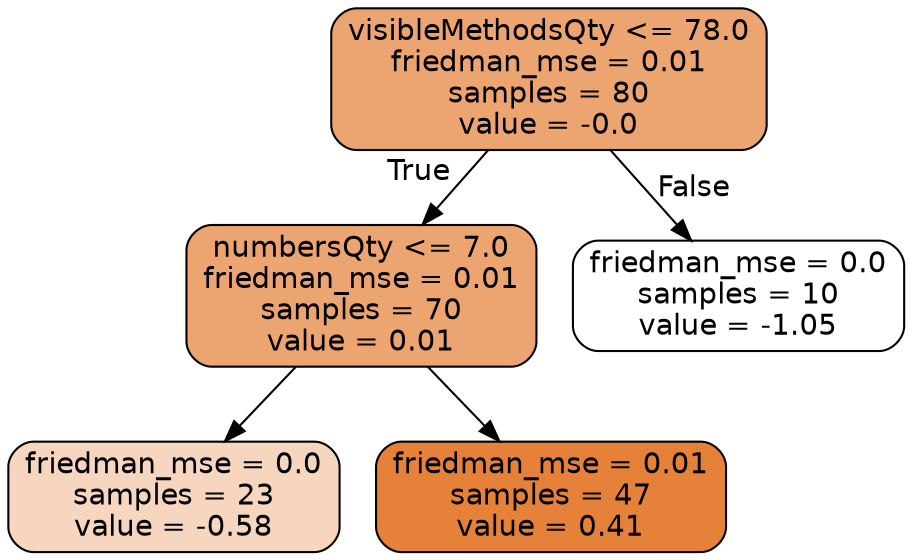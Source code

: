 digraph Tree {
node [shape=box, style="filled, rounded", color="black", fontname="helvetica"] ;
edge [fontname="helvetica"] ;
0 [label="visibleMethodsQty <= 78.0\nfriedman_mse = 0.01\nsamples = 80\nvalue = -0.0", fillcolor="#eca471"] ;
1 [label="numbersQty <= 7.0\nfriedman_mse = 0.01\nsamples = 70\nvalue = 0.01", fillcolor="#eca470"] ;
0 -> 1 [labeldistance=2.5, labelangle=45, headlabel="True"] ;
3 [label="friedman_mse = 0.0\nsamples = 23\nvalue = -0.58", fillcolor="#f7d6bf"] ;
1 -> 3 ;
4 [label="friedman_mse = 0.01\nsamples = 47\nvalue = 0.41", fillcolor="#e58139"] ;
1 -> 4 ;
2 [label="friedman_mse = 0.0\nsamples = 10\nvalue = -1.05", fillcolor="#ffffff"] ;
0 -> 2 [labeldistance=2.5, labelangle=-45, headlabel="False"] ;
}
